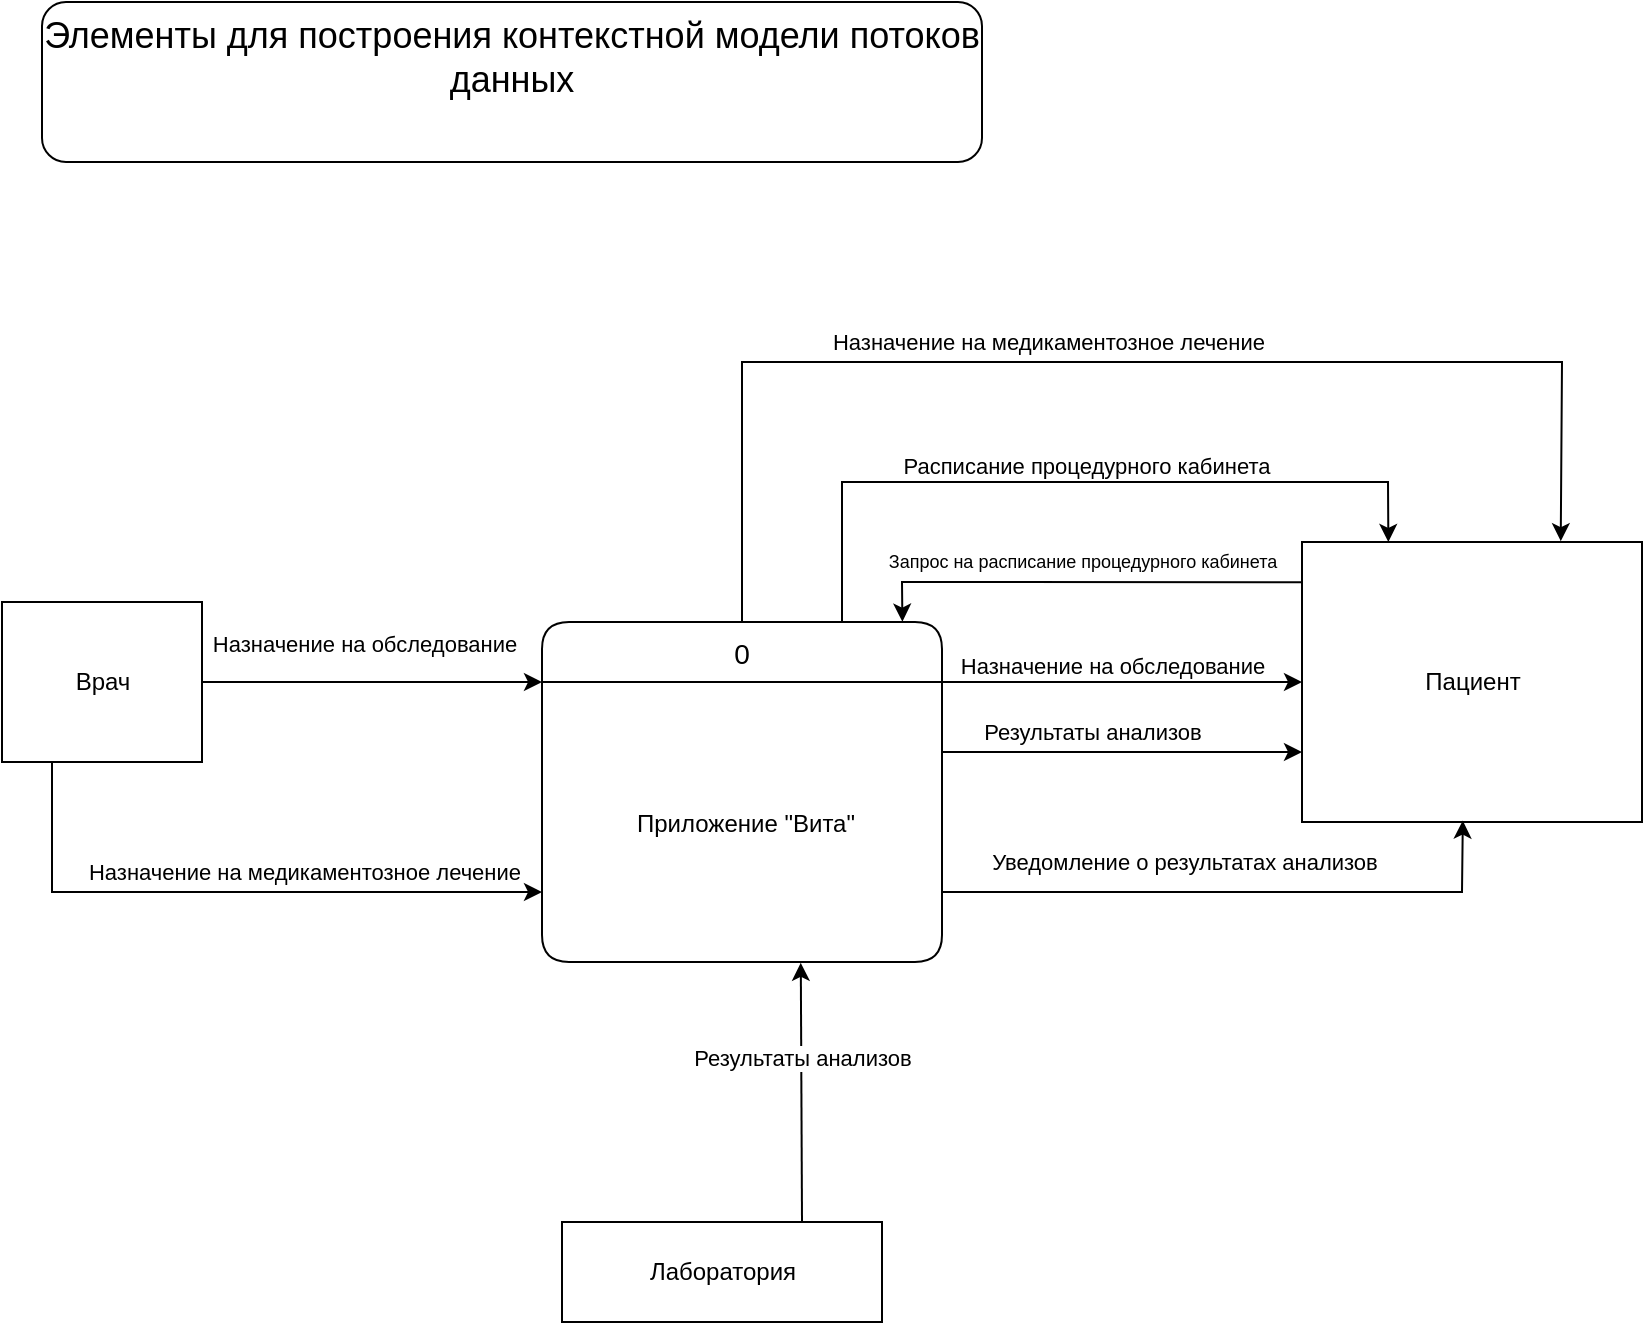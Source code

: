 <mxfile version="22.0.8" type="device" pages="2">
  <diagram id="FZimzOWbiY0pmrnXrLaN" name="DFD контекстная">
    <mxGraphModel dx="2261" dy="1951" grid="1" gridSize="10" guides="1" tooltips="1" connect="1" arrows="1" fold="1" page="1" pageScale="1" pageWidth="827" pageHeight="1169" math="0" shadow="0">
      <root>
        <mxCell id="0" />
        <mxCell id="1" parent="0" />
        <mxCell id="komNeLyyzliTDDAAMzvB-7" value="&lt;font style=&quot;font-size: 18px;&quot;&gt;Элементы для построения&amp;nbsp;&lt;span style=&quot;caret-color: rgb(0, 0, 0); text-align: start; text-size-adjust: auto;&quot; data-reactroot=&quot;&quot; class=&quot;notion-enable-hover&quot; data-token-index=&quot;0&quot;&gt;контекстной модели потоков данных&lt;/span&gt;&lt;/font&gt;" style="rounded=1;whiteSpace=wrap;html=1;verticalAlign=top;" parent="1" vertex="1">
          <mxGeometry x="10" y="-1120" width="470" height="80" as="geometry" />
        </mxCell>
        <mxCell id="komNeLyyzliTDDAAMzvB-3" value="Врач" style="html=1;dashed=0;whitespace=wrap;" parent="1" vertex="1">
          <mxGeometry x="-10" y="-820" width="100" height="80" as="geometry" />
        </mxCell>
        <mxCell id="komNeLyyzliTDDAAMzvB-4" value="Лаборатория" style="html=1;dashed=0;whitespace=wrap;" parent="1" vertex="1">
          <mxGeometry x="270" y="-510" width="160" height="50" as="geometry" />
        </mxCell>
        <mxCell id="komNeLyyzliTDDAAMzvB-5" value="Пациент" style="html=1;dashed=0;whitespace=wrap;" parent="1" vertex="1">
          <mxGeometry x="640" y="-850" width="170" height="140" as="geometry" />
        </mxCell>
        <mxCell id="rhUK0AfXt017CsrgmApv-1" value="0" style="swimlane;childLayout=stackLayout;horizontal=1;startSize=30;horizontalStack=0;rounded=1;fontSize=14;fontStyle=0;strokeWidth=1;resizeParent=0;resizeLast=1;shadow=0;dashed=0;align=center;fillColor=#FFFFFF;" parent="1" vertex="1">
          <mxGeometry x="260" y="-810" width="200" height="170" as="geometry" />
        </mxCell>
        <mxCell id="rhUK0AfXt017CsrgmApv-2" value="Приложение &quot;Вита&quot;" style="align=center;strokeColor=none;fillColor=none;spacingLeft=4;fontSize=12;verticalAlign=middle;resizable=0;rotatable=0;part=1;" parent="rhUK0AfXt017CsrgmApv-1" vertex="1">
          <mxGeometry y="30" width="200" height="140" as="geometry" />
        </mxCell>
        <mxCell id="OCnl1x9CvZUZdCjGhDZ1-1" value="" style="endArrow=classic;html=1;rounded=0;entryX=0;entryY=0;entryDx=0;entryDy=0;exitX=1;exitY=0.5;exitDx=0;exitDy=0;" parent="1" source="komNeLyyzliTDDAAMzvB-3" target="rhUK0AfXt017CsrgmApv-2" edge="1">
          <mxGeometry width="50" height="50" relative="1" as="geometry">
            <mxPoint x="80" y="-680" as="sourcePoint" />
            <mxPoint x="200" y="-820" as="targetPoint" />
            <Array as="points" />
          </mxGeometry>
        </mxCell>
        <mxCell id="OCnl1x9CvZUZdCjGhDZ1-2" value="Назначение на обследование" style="edgeLabel;html=1;align=center;verticalAlign=middle;resizable=0;points=[];" parent="OCnl1x9CvZUZdCjGhDZ1-1" vertex="1" connectable="0">
          <mxGeometry x="-0.055" y="-2" relative="1" as="geometry">
            <mxPoint y="-21" as="offset" />
          </mxGeometry>
        </mxCell>
        <mxCell id="OCnl1x9CvZUZdCjGhDZ1-3" value="" style="endArrow=classic;html=1;rounded=0;entryX=0;entryY=0.5;entryDx=0;entryDy=0;exitX=1;exitY=0;exitDx=0;exitDy=0;" parent="1" source="rhUK0AfXt017CsrgmApv-2" target="komNeLyyzliTDDAAMzvB-5" edge="1">
          <mxGeometry width="50" height="50" relative="1" as="geometry">
            <mxPoint x="520" y="-670" as="sourcePoint" />
            <mxPoint x="750" y="-670" as="targetPoint" />
            <Array as="points" />
          </mxGeometry>
        </mxCell>
        <mxCell id="OCnl1x9CvZUZdCjGhDZ1-4" value="Назначение на обследование" style="edgeLabel;html=1;align=center;verticalAlign=middle;resizable=0;points=[];" parent="OCnl1x9CvZUZdCjGhDZ1-3" vertex="1" connectable="0">
          <mxGeometry x="-0.055" y="-2" relative="1" as="geometry">
            <mxPoint y="-10" as="offset" />
          </mxGeometry>
        </mxCell>
        <mxCell id="OCnl1x9CvZUZdCjGhDZ1-5" value="" style="endArrow=classic;html=1;rounded=0;entryX=0.647;entryY=1.003;entryDx=0;entryDy=0;exitX=0.75;exitY=0;exitDx=0;exitDy=0;entryPerimeter=0;" parent="1" source="komNeLyyzliTDDAAMzvB-4" target="rhUK0AfXt017CsrgmApv-2" edge="1">
          <mxGeometry width="50" height="50" relative="1" as="geometry">
            <mxPoint x="375" y="-584" as="sourcePoint" />
            <mxPoint x="425" y="-634" as="targetPoint" />
          </mxGeometry>
        </mxCell>
        <mxCell id="OCnl1x9CvZUZdCjGhDZ1-6" value="Результаты анализов" style="edgeLabel;html=1;align=center;verticalAlign=middle;resizable=0;points=[];" parent="OCnl1x9CvZUZdCjGhDZ1-5" vertex="1" connectable="0">
          <mxGeometry x="-0.179" y="1" relative="1" as="geometry">
            <mxPoint x="1" y="-29" as="offset" />
          </mxGeometry>
        </mxCell>
        <mxCell id="OCnl1x9CvZUZdCjGhDZ1-7" value="" style="endArrow=classic;html=1;rounded=0;exitX=0.25;exitY=1;exitDx=0;exitDy=0;entryX=0;entryY=0.75;entryDx=0;entryDy=0;" parent="1" source="komNeLyyzliTDDAAMzvB-3" target="rhUK0AfXt017CsrgmApv-2" edge="1">
          <mxGeometry width="50" height="50" relative="1" as="geometry">
            <mxPoint x="230" y="-710" as="sourcePoint" />
            <mxPoint x="280" y="-760" as="targetPoint" />
            <Array as="points">
              <mxPoint x="15" y="-675" />
            </Array>
          </mxGeometry>
        </mxCell>
        <mxCell id="OCnl1x9CvZUZdCjGhDZ1-8" value="Назначение на медикаментозное лечение" style="edgeLabel;html=1;align=center;verticalAlign=middle;resizable=0;points=[];" parent="OCnl1x9CvZUZdCjGhDZ1-7" vertex="1" connectable="0">
          <mxGeometry x="-0.314" y="1" relative="1" as="geometry">
            <mxPoint x="84" y="-9" as="offset" />
          </mxGeometry>
        </mxCell>
        <mxCell id="Kjr1ZZkmBq8EUvhBOmFB-1" value="" style="endArrow=classic;html=1;rounded=0;entryX=0.761;entryY=-0.003;entryDx=0;entryDy=0;exitX=0.5;exitY=0;exitDx=0;exitDy=0;entryPerimeter=0;" parent="1" source="rhUK0AfXt017CsrgmApv-1" target="komNeLyyzliTDDAAMzvB-5" edge="1">
          <mxGeometry width="50" height="50" relative="1" as="geometry">
            <mxPoint x="420" y="-970" as="sourcePoint" />
            <mxPoint x="775" y="-840" as="targetPoint" />
            <Array as="points">
              <mxPoint x="360" y="-940" />
              <mxPoint x="770" y="-940" />
            </Array>
          </mxGeometry>
        </mxCell>
        <mxCell id="Kjr1ZZkmBq8EUvhBOmFB-2" value="Назначение на медикаментозное лечение" style="edgeLabel;html=1;align=center;verticalAlign=middle;resizable=0;points=[];" parent="Kjr1ZZkmBq8EUvhBOmFB-1" vertex="1" connectable="0">
          <mxGeometry x="-0.314" y="1" relative="1" as="geometry">
            <mxPoint x="67" y="-9" as="offset" />
          </mxGeometry>
        </mxCell>
        <mxCell id="Kjr1ZZkmBq8EUvhBOmFB-5" value="" style="endArrow=classic;html=1;rounded=0;entryX=0;entryY=0.75;entryDx=0;entryDy=0;exitX=1;exitY=0.25;exitDx=0;exitDy=0;" parent="1" source="rhUK0AfXt017CsrgmApv-2" target="komNeLyyzliTDDAAMzvB-5" edge="1">
          <mxGeometry width="50" height="50" relative="1" as="geometry">
            <mxPoint x="640" y="-610" as="sourcePoint" />
            <mxPoint x="640" y="-710" as="targetPoint" />
            <Array as="points" />
          </mxGeometry>
        </mxCell>
        <mxCell id="Kjr1ZZkmBq8EUvhBOmFB-6" value="Результаты анализов" style="edgeLabel;html=1;align=center;verticalAlign=middle;resizable=0;points=[];" parent="Kjr1ZZkmBq8EUvhBOmFB-5" vertex="1" connectable="0">
          <mxGeometry x="-0.179" y="1" relative="1" as="geometry">
            <mxPoint x="1" y="-9" as="offset" />
          </mxGeometry>
        </mxCell>
        <mxCell id="Kjr1ZZkmBq8EUvhBOmFB-7" value="" style="endArrow=classic;html=1;rounded=0;entryX=0.254;entryY=0;entryDx=0;entryDy=0;exitX=0.75;exitY=0;exitDx=0;exitDy=0;entryPerimeter=0;" parent="1" source="rhUK0AfXt017CsrgmApv-1" target="komNeLyyzliTDDAAMzvB-5" edge="1">
          <mxGeometry width="50" height="50" relative="1" as="geometry">
            <mxPoint x="500" y="-790" as="sourcePoint" />
            <mxPoint x="680" y="-790" as="targetPoint" />
            <Array as="points">
              <mxPoint x="410" y="-880" />
              <mxPoint x="683" y="-880" />
            </Array>
          </mxGeometry>
        </mxCell>
        <mxCell id="Kjr1ZZkmBq8EUvhBOmFB-8" value="Расписание процедурного кабинета" style="edgeLabel;html=1;align=center;verticalAlign=middle;resizable=0;points=[];" parent="Kjr1ZZkmBq8EUvhBOmFB-7" vertex="1" connectable="0">
          <mxGeometry x="-0.055" y="-2" relative="1" as="geometry">
            <mxPoint x="16" y="-10" as="offset" />
          </mxGeometry>
        </mxCell>
        <mxCell id="Kjr1ZZkmBq8EUvhBOmFB-9" value="" style="endArrow=classic;html=1;rounded=0;entryX=0.473;entryY=0.995;entryDx=0;entryDy=0;exitX=1;exitY=0.75;exitDx=0;exitDy=0;entryPerimeter=0;" parent="1" source="rhUK0AfXt017CsrgmApv-2" target="komNeLyyzliTDDAAMzvB-5" edge="1">
          <mxGeometry width="50" height="50" relative="1" as="geometry">
            <mxPoint x="460" y="-665" as="sourcePoint" />
            <mxPoint x="725" y="-700" as="targetPoint" />
            <Array as="points">
              <mxPoint x="720" y="-675" />
            </Array>
          </mxGeometry>
        </mxCell>
        <mxCell id="Kjr1ZZkmBq8EUvhBOmFB-10" value="Уведомление о результатах анализов" style="edgeLabel;html=1;align=center;verticalAlign=middle;resizable=0;points=[];" parent="Kjr1ZZkmBq8EUvhBOmFB-9" vertex="1" connectable="0">
          <mxGeometry x="-0.285" y="-2" relative="1" as="geometry">
            <mxPoint x="15" y="-17" as="offset" />
          </mxGeometry>
        </mxCell>
        <mxCell id="Kjr1ZZkmBq8EUvhBOmFB-11" value="" style="endArrow=classic;html=1;rounded=0;exitX=-0.002;exitY=0.144;exitDx=0;exitDy=0;exitPerimeter=0;entryX=0.901;entryY=-0.001;entryDx=0;entryDy=0;entryPerimeter=0;" parent="1" source="komNeLyyzliTDDAAMzvB-5" target="rhUK0AfXt017CsrgmApv-1" edge="1">
          <mxGeometry width="50" height="50" relative="1" as="geometry">
            <mxPoint x="610" y="-830" as="sourcePoint" />
            <mxPoint x="470" y="-830" as="targetPoint" />
            <Array as="points">
              <mxPoint x="440" y="-830" />
            </Array>
          </mxGeometry>
        </mxCell>
        <mxCell id="Kjr1ZZkmBq8EUvhBOmFB-12" value="Запрос на расписание процедурного кабинета" style="edgeLabel;html=1;align=center;verticalAlign=middle;resizable=0;points=[];fontSize=9;" parent="Kjr1ZZkmBq8EUvhBOmFB-11" vertex="1" connectable="0">
          <mxGeometry x="0.23" relative="1" as="geometry">
            <mxPoint x="25" y="-10" as="offset" />
          </mxGeometry>
        </mxCell>
      </root>
    </mxGraphModel>
  </diagram>
  <diagram id="5hfhekeH1kYWlCb4wukP" name="DFD логические">
    <mxGraphModel dx="2022" dy="1821" grid="1" gridSize="10" guides="1" tooltips="1" connect="1" arrows="1" fold="1" page="1" pageScale="1" pageWidth="827" pageHeight="1169" math="0" shadow="0">
      <root>
        <mxCell id="0" />
        <mxCell id="1" parent="0" />
        <mxCell id="a9Sl7O8uez9xCAdCzFx1-1" value="&lt;font style=&quot;font-size: 20px;&quot;&gt;Элементы для построения л&lt;span style=&quot;caret-color: rgb(0, 0, 0); text-align: start; text-size-adjust: auto;&quot; data-reactroot=&quot;&quot; class=&quot;notion-enable-hover&quot; data-token-index=&quot;0&quot;&gt;огических моделей потоков данных уровня 1&lt;/span&gt;&lt;/font&gt;" style="rounded=1;whiteSpace=wrap;html=1;verticalAlign=top;" parent="1" vertex="1">
          <mxGeometry x="10" y="-1120" width="800" height="80" as="geometry" />
        </mxCell>
        <mxCell id="a9Sl7O8uez9xCAdCzFx1-50" value="Пациент" style="html=1;fontSize=11;" parent="1" vertex="1">
          <mxGeometry x="330" y="-950" width="150" height="50" as="geometry" />
        </mxCell>
        <mxCell id="a9Sl7O8uez9xCAdCzFx1-51" value="Врач" style="html=1;fontSize=11;" parent="1" vertex="1">
          <mxGeometry x="30" y="-700" width="110" height="50" as="geometry" />
        </mxCell>
        <mxCell id="a9Sl7O8uez9xCAdCzFx1-52" value="Пациент" style="html=1;fontSize=11;" parent="1" vertex="1">
          <mxGeometry x="1400" y="-780" width="110" height="50" as="geometry" />
        </mxCell>
        <mxCell id="a9Sl7O8uez9xCAdCzFx1-53" value="Врач" style="html=1;fontSize=11;" parent="1" vertex="1">
          <mxGeometry x="1060" y="-960" width="110" height="50" as="geometry" />
        </mxCell>
        <mxCell id="a9Sl7O8uez9xCAdCzFx1-55" value="Лаборатория" style="html=1;fontSize=11;" parent="1" vertex="1">
          <mxGeometry x="350" y="-510" width="110" height="50" as="geometry" />
        </mxCell>
        <mxCell id="JQqJk8gsrpiBfC45wu2H-1" value="&lt;h1&gt;&lt;font style=&quot;font-size: 40px;&quot;&gt;Задание&lt;/font&gt;&lt;/h1&gt;&lt;font style=&quot;font-size: 20px;&quot;&gt;Составьте две логические модели потоков данных 1 уровня из представленных элементов. По одной для каждого процесса.&lt;br&gt;&lt;/font&gt;&lt;p style=&quot;font-size: 20px;&quot;&gt;&lt;font style=&quot;font-size: 20px;&quot;&gt;Как выполнить задание:&lt;/font&gt;&lt;/p&gt;&lt;span style=&quot;font-size: 20px;&quot;&gt;1. Просмотрите MVP, которое вы составили, для изменений которые будут производиться в рамках этих доработок вам необходимо составить две логические модели потоков данных.&amp;nbsp;&lt;/span&gt;&lt;p style=&quot;font-size: 20px;&quot;&gt;2. Просмотрите доступные элементы (процесс и внешние сущности) для составления модели.&lt;span style=&quot;background-color: initial;&quot;&gt;&amp;nbsp;Корректно расставьте, соедините элементы потоками данных и подпишите получившиеся потоки.&amp;nbsp;&lt;/span&gt;&lt;/p&gt;&lt;p style=&quot;font-size: 20px;&quot;&gt;3. Добавьте в модели потоков данных к каждому процессу недостающие хранилища данных.&lt;/p&gt;&lt;p style=&quot;font-size: 20px;&quot;&gt;&lt;font style=&quot;font-size: 20px;&quot;&gt;4. Если вам не хватает информации в задании, то вы можете ее самостоятельно добавить в виде допущения&lt;/font&gt;&lt;/p&gt;&lt;p style=&quot;font-size: 20px;&quot;&gt;&lt;i&gt;Помните, что вы всегда можете оставить дополнительную информацию со своими размышлениями ревьюеру в виде пометок. Просто возьмите одну из карточек ниже.&amp;nbsp;&lt;/i&gt;&lt;/p&gt;&lt;p style=&quot;font-size: 20px;&quot;&gt;&lt;font style=&quot;font-size: 20px;&quot;&gt;5. Когда модели потоков данных будут готовы сохраните получившийся файл в формате .drawio, он понадобиться вам в части &quot;Ревью&quot;&lt;/font&gt;&lt;/p&gt;" style="text;html=1;strokeColor=#82b366;fillColor=#d5e8d4;spacing=5;spacingTop=-20;whiteSpace=wrap;overflow=hidden;rounded=0;fontSize=16;" parent="1" vertex="1">
          <mxGeometry x="-770" y="-1120" width="740" height="660" as="geometry" />
        </mxCell>
        <mxCell id="JQqJk8gsrpiBfC45wu2H-2" value="&lt;h1 style=&quot;font-size: 20px;&quot;&gt;&lt;font style=&quot;font-size: 20px;&quot;&gt;Заметка для ревьюера&lt;/font&gt;&lt;/h1&gt;&lt;p style=&quot;font-size: 20px;&quot;&gt;&lt;font style=&quot;font-size: 20px;&quot;&gt;Текст заметки&lt;/font&gt;&lt;/p&gt;" style="text;html=1;strokeColor=#d6b656;fillColor=#fff2cc;spacing=5;spacingTop=-20;whiteSpace=wrap;overflow=hidden;rounded=0;fontSize=20;" parent="1" vertex="1">
          <mxGeometry x="-770" y="-410" width="370" height="170" as="geometry" />
        </mxCell>
        <mxCell id="JQqJk8gsrpiBfC45wu2H-3" value="&lt;h1 style=&quot;font-size: 20px;&quot;&gt;&lt;font style=&quot;font-size: 20px;&quot;&gt;Заметка для ревьюера&lt;/font&gt;&lt;/h1&gt;&lt;p style=&quot;font-size: 20px;&quot;&gt;&lt;font style=&quot;font-size: 20px;&quot;&gt;Текст заметки&lt;/font&gt;&lt;/p&gt;" style="text;html=1;strokeColor=#d6b656;fillColor=#fff2cc;spacing=5;spacingTop=-20;whiteSpace=wrap;overflow=hidden;rounded=0;fontSize=20;" parent="1" vertex="1">
          <mxGeometry x="-760" y="-400" width="370" height="170" as="geometry" />
        </mxCell>
        <mxCell id="JQqJk8gsrpiBfC45wu2H-4" value="&lt;h1 style=&quot;font-size: 20px;&quot;&gt;&lt;font style=&quot;font-size: 20px;&quot;&gt;Заметка для ревьюера&lt;/font&gt;&lt;/h1&gt;&lt;p style=&quot;font-size: 20px;&quot;&gt;&lt;font style=&quot;font-size: 20px;&quot;&gt;Текст заметки&lt;/font&gt;&lt;/p&gt;" style="text;html=1;strokeColor=#d6b656;fillColor=#fff2cc;spacing=5;spacingTop=-20;whiteSpace=wrap;overflow=hidden;rounded=0;fontSize=20;" parent="1" vertex="1">
          <mxGeometry x="-750" y="-390" width="370" height="170" as="geometry" />
        </mxCell>
        <mxCell id="JQqJk8gsrpiBfC45wu2H-5" value="&lt;h1 style=&quot;font-size: 20px;&quot;&gt;&lt;font style=&quot;font-size: 20px;&quot;&gt;Заметка для ревьюера&lt;/font&gt;&lt;/h1&gt;&lt;p style=&quot;font-size: 20px;&quot;&gt;&lt;font style=&quot;font-size: 20px;&quot;&gt;Текст заметки&lt;/font&gt;&lt;/p&gt;" style="text;html=1;strokeColor=#d6b656;fillColor=#fff2cc;spacing=5;spacingTop=-20;whiteSpace=wrap;overflow=hidden;rounded=0;fontSize=20;" parent="1" vertex="1">
          <mxGeometry x="-740" y="-380" width="370" height="170" as="geometry" />
        </mxCell>
        <mxCell id="JQqJk8gsrpiBfC45wu2H-6" value="&lt;h1 style=&quot;font-size: 20px;&quot;&gt;&lt;font style=&quot;font-size: 20px;&quot;&gt;Заметка для ревьюера&lt;/font&gt;&lt;/h1&gt;&lt;p style=&quot;font-size: 20px;&quot;&gt;&lt;font style=&quot;font-size: 20px;&quot;&gt;Андрей привет! Не устану благодарить тебя за развернутые комментарии, они очень помогают - спасибо БОЛЬШОЕ!!! &lt;br&gt;&lt;/font&gt;&lt;/p&gt;&lt;p style=&quot;font-size: 20px;&quot;&gt;&lt;font style=&quot;font-size: 20px;&quot;&gt;Если честно не знал что на DFD отмечаем только те потоки, которые проходят через приложение, поэтому и решил отправить поток анализов в лабораторию как бы это не звучало:) Теперь буду знать. &lt;br&gt;&lt;/font&gt;&lt;/p&gt;&lt;p style=&quot;font-size: 20px;&quot;&gt;&lt;font style=&quot;font-size: 20px;&quot;&gt;Пока что у меня проблемы с хранилищами данных, можешь пожалуйста подсказать на этой диаграмме почему у нас отдельно хранилище данных для результатов анализов и отдельно для пациентов. Ведь результаты анализов привязаны к пациентам?&lt;br&gt;&lt;/font&gt;&lt;/p&gt;&lt;p style=&quot;font-size: 20px;&quot;&gt;&lt;font style=&quot;font-size: 20px;&quot;&gt;&lt;br&gt;&lt;/font&gt;&lt;/p&gt;" style="text;html=1;strokeColor=#d6b656;fillColor=#fff2cc;spacing=5;spacingTop=-20;whiteSpace=wrap;overflow=hidden;rounded=0;fontSize=20;" parent="1" vertex="1">
          <mxGeometry x="10" y="-370" width="690" height="330" as="geometry" />
        </mxCell>
        <mxCell id="TyFQIvKSNbhwDLeUT2OL-1" value="1" style="swimlane;childLayout=stackLayout;horizontal=1;startSize=30;horizontalStack=0;rounded=1;fontSize=14;fontStyle=0;strokeWidth=1;resizeParent=0;resizeLast=1;shadow=0;dashed=0;align=center;fillColor=#FFFFFF;" parent="1" vertex="1">
          <mxGeometry x="330" y="-750" width="150" height="110" as="geometry" />
        </mxCell>
        <mxCell id="TyFQIvKSNbhwDLeUT2OL-2" value="Пройти обследование" style="align=center;strokeColor=none;fillColor=none;spacingLeft=4;fontSize=12;verticalAlign=middle;resizable=0;rotatable=0;part=1;" parent="TyFQIvKSNbhwDLeUT2OL-1" vertex="1">
          <mxGeometry y="30" width="150" height="80" as="geometry" />
        </mxCell>
        <mxCell id="jfRJq12P8PdNFq7zpwv4-1" value="2" style="swimlane;childLayout=stackLayout;horizontal=1;startSize=30;horizontalStack=0;rounded=1;fontSize=14;fontStyle=0;strokeWidth=1;resizeParent=0;resizeLast=1;shadow=0;dashed=0;align=center;fillColor=#FFFFFF;" parent="1" vertex="1">
          <mxGeometry x="1040" y="-800" width="150" height="110" as="geometry" />
        </mxCell>
        <mxCell id="jfRJq12P8PdNFq7zpwv4-2" value="Пройти&#xa;медикаментозное &#xa;лечение" style="align=center;strokeColor=none;fillColor=none;spacingLeft=4;fontSize=12;verticalAlign=middle;resizable=0;rotatable=0;part=1;" parent="jfRJq12P8PdNFq7zpwv4-1" vertex="1">
          <mxGeometry y="30" width="150" height="80" as="geometry" />
        </mxCell>
        <mxCell id="sgHCkmttDaiDP5O6KN9Q-2" value="" style="endArrow=classic;html=1;rounded=0;entryX=0.731;entryY=0.987;entryDx=0;entryDy=0;exitX=0.822;exitY=0.006;exitDx=0;exitDy=0;exitPerimeter=0;entryPerimeter=0;" parent="1" source="a9Sl7O8uez9xCAdCzFx1-55" target="TyFQIvKSNbhwDLeUT2OL-2" edge="1">
          <mxGeometry width="50" height="50" relative="1" as="geometry">
            <mxPoint x="120" y="-650" as="sourcePoint" />
            <mxPoint x="170" y="-700" as="targetPoint" />
          </mxGeometry>
        </mxCell>
        <mxCell id="6sSpIcbSItreYqG8uGo2-2" value="Результаты анализов" style="edgeLabel;html=1;align=center;verticalAlign=middle;resizable=0;points=[];" parent="sgHCkmttDaiDP5O6KN9Q-2" vertex="1" connectable="0">
          <mxGeometry x="0.314" relative="1" as="geometry">
            <mxPoint as="offset" />
          </mxGeometry>
        </mxCell>
        <mxCell id="6sSpIcbSItreYqG8uGo2-3" value="" style="endArrow=classic;html=1;rounded=0;exitX=0.75;exitY=0;exitDx=0;exitDy=0;entryX=0.75;entryY=1;entryDx=0;entryDy=0;" parent="1" source="TyFQIvKSNbhwDLeUT2OL-1" target="a9Sl7O8uez9xCAdCzFx1-50" edge="1">
          <mxGeometry width="50" height="50" relative="1" as="geometry">
            <mxPoint x="440" y="-759" as="sourcePoint" />
            <mxPoint x="440" y="-890" as="targetPoint" />
          </mxGeometry>
        </mxCell>
        <mxCell id="6sSpIcbSItreYqG8uGo2-4" value="Результаты анализов" style="edgeLabel;html=1;align=center;verticalAlign=middle;resizable=0;points=[];" parent="6sSpIcbSItreYqG8uGo2-3" vertex="1" connectable="0">
          <mxGeometry x="0.314" relative="1" as="geometry">
            <mxPoint as="offset" />
          </mxGeometry>
        </mxCell>
        <mxCell id="6sSpIcbSItreYqG8uGo2-5" value="D1&amp;nbsp;&amp;nbsp;&amp;nbsp;&amp;nbsp; Пациенты" style="html=1;dashed=0;whiteSpace=wrap;shape=mxgraph.dfd.dataStoreID;align=left;spacingLeft=3;points=[[0,0],[0.5,0],[1,0],[0,0.5],[1,0.5],[0,1],[0.5,1],[1,1]];" parent="1" vertex="1">
          <mxGeometry x="560" y="-584" width="100" height="30" as="geometry" />
        </mxCell>
        <mxCell id="YEdPmE0j_7vEIvx6Q557-1" value="" style="endArrow=classic;html=1;rounded=0;entryX=0;entryY=0.75;entryDx=0;entryDy=0;exitX=1;exitY=0.792;exitDx=0;exitDy=0;exitPerimeter=0;" parent="1" source="a9Sl7O8uez9xCAdCzFx1-51" target="TyFQIvKSNbhwDLeUT2OL-2" edge="1">
          <mxGeometry width="50" height="50" relative="1" as="geometry">
            <mxPoint x="150" y="-710" as="sourcePoint" />
            <mxPoint x="320" y="-710" as="targetPoint" />
            <Array as="points" />
          </mxGeometry>
        </mxCell>
        <mxCell id="YEdPmE0j_7vEIvx6Q557-2" value="Назначение на обследование" style="edgeLabel;html=1;align=center;verticalAlign=middle;resizable=0;points=[];" parent="YEdPmE0j_7vEIvx6Q557-1" vertex="1" connectable="0">
          <mxGeometry x="-0.055" y="-2" relative="1" as="geometry">
            <mxPoint y="-14" as="offset" />
          </mxGeometry>
        </mxCell>
        <mxCell id="YEdPmE0j_7vEIvx6Q557-3" value="" style="endArrow=classic;html=1;rounded=0;entryX=0.204;entryY=1.004;entryDx=0;entryDy=0;exitX=0.205;exitY=-0.005;exitDx=0;exitDy=0;entryPerimeter=0;exitPerimeter=0;" parent="1" source="TyFQIvKSNbhwDLeUT2OL-1" target="a9Sl7O8uez9xCAdCzFx1-50" edge="1">
          <mxGeometry width="50" height="50" relative="1" as="geometry">
            <mxPoint x="160" y="-819" as="sourcePoint" />
            <mxPoint x="350" y="-820" as="targetPoint" />
            <Array as="points" />
          </mxGeometry>
        </mxCell>
        <mxCell id="YEdPmE0j_7vEIvx6Q557-4" value="Назначение на обследование" style="edgeLabel;html=1;align=center;verticalAlign=middle;resizable=0;points=[];" parent="YEdPmE0j_7vEIvx6Q557-3" vertex="1" connectable="0">
          <mxGeometry x="-0.055" y="-2" relative="1" as="geometry">
            <mxPoint y="31" as="offset" />
          </mxGeometry>
        </mxCell>
        <mxCell id="kJoBCT37pH-oT-7Mn_hm-1" value="" style="endArrow=classic;html=1;rounded=0;exitX=0;exitY=0.5;exitDx=0;exitDy=0;entryX=0.003;entryY=0.164;entryDx=0;entryDy=0;entryPerimeter=0;" parent="1" source="a9Sl7O8uez9xCAdCzFx1-50" target="TyFQIvKSNbhwDLeUT2OL-1" edge="1">
          <mxGeometry width="50" height="50" relative="1" as="geometry">
            <mxPoint x="330" y="-880" as="sourcePoint" />
            <mxPoint x="130" y="-860" as="targetPoint" />
            <Array as="points">
              <mxPoint x="240" y="-925" />
              <mxPoint x="240" y="-732" />
            </Array>
          </mxGeometry>
        </mxCell>
        <mxCell id="kJoBCT37pH-oT-7Mn_hm-2" value="&lt;div&gt;Запрос на расписание&lt;/div&gt;&lt;div&gt;&amp;nbsp;процедурного кабинета&lt;/div&gt;" style="edgeLabel;html=1;align=center;verticalAlign=middle;resizable=0;points=[];fontSize=11;" parent="kJoBCT37pH-oT-7Mn_hm-1" vertex="1" connectable="0">
          <mxGeometry x="0.23" relative="1" as="geometry">
            <mxPoint x="10" y="-86" as="offset" />
          </mxGeometry>
        </mxCell>
        <mxCell id="R9SUXJDULyD0W--8JSG_-1" value="" style="endArrow=classic;html=1;rounded=0;entryX=1;entryY=0.25;entryDx=0;entryDy=0;exitX=1;exitY=0;exitDx=0;exitDy=0;" parent="1" source="TyFQIvKSNbhwDLeUT2OL-2" target="a9Sl7O8uez9xCAdCzFx1-50" edge="1">
          <mxGeometry width="50" height="50" relative="1" as="geometry">
            <mxPoint x="530" y="-700" as="sourcePoint" />
            <mxPoint x="803" y="-740" as="targetPoint" />
            <Array as="points">
              <mxPoint x="560" y="-720" />
              <mxPoint x="560" y="-938" />
            </Array>
          </mxGeometry>
        </mxCell>
        <mxCell id="R9SUXJDULyD0W--8JSG_-2" value="Расписание процедурного кабинета" style="edgeLabel;html=1;align=center;verticalAlign=middle;resizable=0;points=[];" parent="R9SUXJDULyD0W--8JSG_-1" vertex="1" connectable="0">
          <mxGeometry x="-0.055" y="-2" relative="1" as="geometry">
            <mxPoint x="16" y="9" as="offset" />
          </mxGeometry>
        </mxCell>
        <mxCell id="R9SUXJDULyD0W--8JSG_-3" value="" style="endArrow=classic;html=1;rounded=0;exitX=0.5;exitY=0;exitDx=0;exitDy=0;entryX=1;entryY=0.75;entryDx=0;entryDy=0;endFill=1;startArrow=classic;startFill=1;" parent="1" source="6sSpIcbSItreYqG8uGo2-5" target="TyFQIvKSNbhwDLeUT2OL-2" edge="1">
          <mxGeometry width="50" height="50" relative="1" as="geometry">
            <mxPoint x="280" y="-620" as="sourcePoint" />
            <mxPoint x="330" y="-670" as="targetPoint" />
            <Array as="points">
              <mxPoint x="610" y="-660" />
            </Array>
          </mxGeometry>
        </mxCell>
        <mxCell id="1Z9idSmV3hKvfnXWPtIn-1" value="Пациенты" style="edgeLabel;html=1;align=center;verticalAlign=middle;resizable=0;points=[];" parent="R9SUXJDULyD0W--8JSG_-3" vertex="1" connectable="0">
          <mxGeometry x="0.202" y="1" relative="1" as="geometry">
            <mxPoint as="offset" />
          </mxGeometry>
        </mxCell>
        <mxCell id="LMG25uWPaTVru536X1eV-1" value="" style="endArrow=classic;html=1;rounded=0;entryX=0.5;entryY=0;entryDx=0;entryDy=0;exitX=1.001;exitY=0.371;exitDx=0;exitDy=0;exitPerimeter=0;" parent="1" source="TyFQIvKSNbhwDLeUT2OL-2" target="a9Sl7O8uez9xCAdCzFx1-50" edge="1">
          <mxGeometry width="50" height="50" relative="1" as="geometry">
            <mxPoint x="610" y="-750" as="sourcePoint" />
            <mxPoint x="870" y="-786" as="targetPoint" />
            <Array as="points">
              <mxPoint x="720" y="-690" />
              <mxPoint x="720" y="-1000" />
              <mxPoint x="405" y="-1000" />
            </Array>
          </mxGeometry>
        </mxCell>
        <mxCell id="LMG25uWPaTVru536X1eV-2" value="Уведомление о результатах анализов" style="edgeLabel;html=1;align=center;verticalAlign=middle;resizable=0;points=[];" parent="LMG25uWPaTVru536X1eV-1" vertex="1" connectable="0">
          <mxGeometry x="-0.285" y="-2" relative="1" as="geometry">
            <mxPoint x="-162" y="-223" as="offset" />
          </mxGeometry>
        </mxCell>
        <mxCell id="S4jkCtbscwq6oH9cz4Ta-1" value="D1&amp;nbsp;&amp;nbsp;&amp;nbsp;&amp;nbsp; Пациенты" style="html=1;dashed=0;whiteSpace=wrap;shape=mxgraph.dfd.dataStoreID;align=left;spacingLeft=3;points=[[0,0],[0.5,0],[1,0],[0,0.5],[1,0.5],[0,1],[0.5,1],[1,1]];" parent="1" vertex="1">
          <mxGeometry x="1290" y="-614" width="100" height="30" as="geometry" />
        </mxCell>
        <mxCell id="S4jkCtbscwq6oH9cz4Ta-3" value="" style="endArrow=classic;html=1;rounded=0;entryX=1;entryY=0.75;entryDx=0;entryDy=0;endFill=1;startArrow=classic;startFill=1;exitX=0.5;exitY=0;exitDx=0;exitDy=0;" parent="1" source="S4jkCtbscwq6oH9cz4Ta-1" target="jfRJq12P8PdNFq7zpwv4-2" edge="1">
          <mxGeometry width="50" height="50" relative="1" as="geometry">
            <mxPoint x="1340" y="-650" as="sourcePoint" />
            <mxPoint x="1210" y="-616" as="targetPoint" />
            <Array as="points">
              <mxPoint x="1340" y="-710" />
            </Array>
          </mxGeometry>
        </mxCell>
        <mxCell id="1Z9idSmV3hKvfnXWPtIn-2" value="Пациенты" style="edgeLabel;html=1;align=center;verticalAlign=middle;resizable=0;points=[];" parent="S4jkCtbscwq6oH9cz4Ta-3" vertex="1" connectable="0">
          <mxGeometry x="0.285" relative="1" as="geometry">
            <mxPoint as="offset" />
          </mxGeometry>
        </mxCell>
        <mxCell id="S4jkCtbscwq6oH9cz4Ta-4" value="" style="endArrow=classic;html=1;rounded=0;exitX=0.5;exitY=1;exitDx=0;exitDy=0;entryX=0.5;entryY=0;entryDx=0;entryDy=0;" parent="1" source="a9Sl7O8uez9xCAdCzFx1-53" target="jfRJq12P8PdNFq7zpwv4-1" edge="1">
          <mxGeometry width="50" height="50" relative="1" as="geometry">
            <mxPoint x="1240" y="-700" as="sourcePoint" />
            <mxPoint x="1115" y="-810" as="targetPoint" />
          </mxGeometry>
        </mxCell>
        <mxCell id="S4jkCtbscwq6oH9cz4Ta-5" value="Назначение на медикаментозное&lt;br&gt;лечение" style="edgeLabel;html=1;align=center;verticalAlign=middle;resizable=0;points=[];" parent="S4jkCtbscwq6oH9cz4Ta-4" vertex="1" connectable="0">
          <mxGeometry x="-0.219" y="1" relative="1" as="geometry">
            <mxPoint as="offset" />
          </mxGeometry>
        </mxCell>
        <mxCell id="S4jkCtbscwq6oH9cz4Ta-6" value="" style="endArrow=classic;html=1;rounded=0;exitX=1.001;exitY=0.173;exitDx=0;exitDy=0;entryX=0;entryY=0.5;entryDx=0;entryDy=0;exitPerimeter=0;" parent="1" source="jfRJq12P8PdNFq7zpwv4-2" target="a9Sl7O8uez9xCAdCzFx1-52" edge="1">
          <mxGeometry width="50" height="50" relative="1" as="geometry">
            <mxPoint x="1125" y="-900" as="sourcePoint" />
            <mxPoint x="1125" y="-790" as="targetPoint" />
          </mxGeometry>
        </mxCell>
        <mxCell id="S4jkCtbscwq6oH9cz4Ta-7" value="Назначение на медикаментозное&lt;br&gt;лечение" style="edgeLabel;html=1;align=center;verticalAlign=middle;resizable=0;points=[];" parent="S4jkCtbscwq6oH9cz4Ta-6" vertex="1" connectable="0">
          <mxGeometry x="-0.219" y="1" relative="1" as="geometry">
            <mxPoint x="17" y="-19" as="offset" />
          </mxGeometry>
        </mxCell>
        <mxCell id="oUw7xG58a5N2QfxFbJdh-1" value="D2 &amp;nbsp;&amp;nbsp;&amp;nbsp; Расписание" style="html=1;dashed=0;whiteSpace=wrap;shape=mxgraph.dfd.dataStoreID;align=left;spacingLeft=3;points=[[0,0],[0.5,0],[1,0],[0,0.5],[1,0.5],[0,1],[0.5,1],[1,1]];" vertex="1" parent="1">
          <mxGeometry x="90" y="-830" width="110" height="30" as="geometry" />
        </mxCell>
        <mxCell id="oUw7xG58a5N2QfxFbJdh-2" value="D3 &amp;nbsp;&amp;nbsp;&amp;nbsp; Результат анализов" style="html=1;dashed=0;whiteSpace=wrap;shape=mxgraph.dfd.dataStoreID;align=left;spacingLeft=3;points=[[0,0],[0.5,0],[1,0],[0,0.5],[1,0.5],[0,1],[0.5,1],[1,1]];" vertex="1" parent="1">
          <mxGeometry x="140" y="-520" width="150" height="30" as="geometry" />
        </mxCell>
        <mxCell id="oUw7xG58a5N2QfxFbJdh-3" value="" style="endArrow=classic;html=1;rounded=0;exitX=0;exitY=0.25;exitDx=0;exitDy=0;entryX=0.86;entryY=1.105;entryDx=0;entryDy=0;endFill=1;startArrow=classic;startFill=1;entryPerimeter=0;" edge="1" parent="1" source="TyFQIvKSNbhwDLeUT2OL-2" target="oUw7xG58a5N2QfxFbJdh-1">
          <mxGeometry width="50" height="50" relative="1" as="geometry">
            <mxPoint x="110" y="-760" as="sourcePoint" />
            <mxPoint x="-20" y="-836" as="targetPoint" />
            <Array as="points">
              <mxPoint x="185" y="-700" />
            </Array>
          </mxGeometry>
        </mxCell>
        <mxCell id="oUw7xG58a5N2QfxFbJdh-4" value="Расписание" style="edgeLabel;html=1;align=center;verticalAlign=middle;resizable=0;points=[];" vertex="1" connectable="0" parent="oUw7xG58a5N2QfxFbJdh-3">
          <mxGeometry x="0.202" y="1" relative="1" as="geometry">
            <mxPoint x="-4" y="-45" as="offset" />
          </mxGeometry>
        </mxCell>
        <mxCell id="oUw7xG58a5N2QfxFbJdh-7" value="" style="endArrow=classic;html=1;rounded=0;exitX=0.173;exitY=1.004;exitDx=0;exitDy=0;entryX=0.3;entryY=-0.011;entryDx=0;entryDy=0;endFill=1;startArrow=classic;startFill=1;exitPerimeter=0;entryPerimeter=0;" edge="1" parent="1" source="TyFQIvKSNbhwDLeUT2OL-2" target="oUw7xG58a5N2QfxFbJdh-2">
          <mxGeometry width="50" height="50" relative="1" as="geometry">
            <mxPoint x="250" y="-538" as="sourcePoint" />
            <mxPoint x="120" y="-614" as="targetPoint" />
            <Array as="points">
              <mxPoint x="356" y="-610" />
              <mxPoint x="185" y="-610" />
            </Array>
          </mxGeometry>
        </mxCell>
        <mxCell id="oUw7xG58a5N2QfxFbJdh-8" value="Результат анализов" style="edgeLabel;html=1;align=center;verticalAlign=middle;resizable=0;points=[];" vertex="1" connectable="0" parent="oUw7xG58a5N2QfxFbJdh-7">
          <mxGeometry x="0.202" y="1" relative="1" as="geometry">
            <mxPoint x="49" y="-5" as="offset" />
          </mxGeometry>
        </mxCell>
      </root>
    </mxGraphModel>
  </diagram>
</mxfile>
